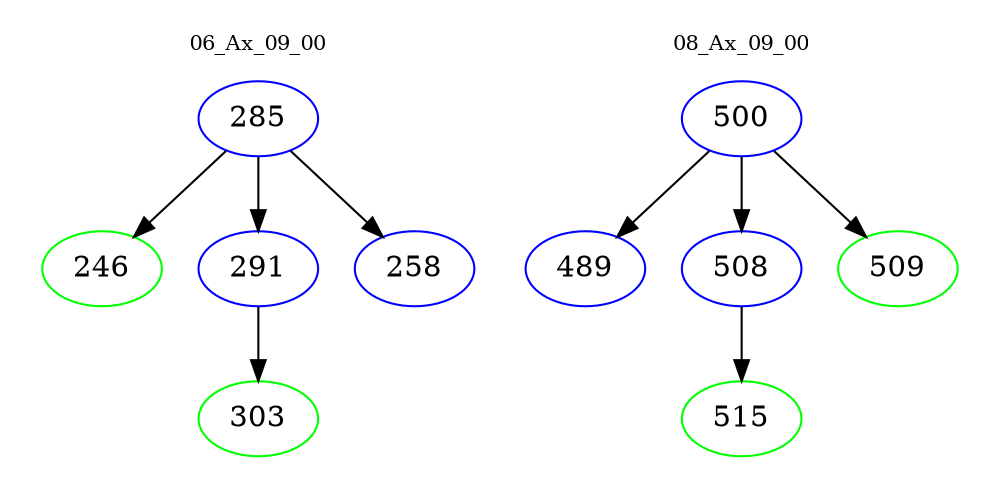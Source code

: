 digraph{
subgraph cluster_0 {
color = white
label = "06_Ax_09_00";
fontsize=10;
T0_285 [label="285", color="blue"]
T0_285 -> T0_246 [color="black"]
T0_246 [label="246", color="green"]
T0_285 -> T0_291 [color="black"]
T0_291 [label="291", color="blue"]
T0_291 -> T0_303 [color="black"]
T0_303 [label="303", color="green"]
T0_285 -> T0_258 [color="black"]
T0_258 [label="258", color="blue"]
}
subgraph cluster_1 {
color = white
label = "08_Ax_09_00";
fontsize=10;
T1_500 [label="500", color="blue"]
T1_500 -> T1_489 [color="black"]
T1_489 [label="489", color="blue"]
T1_500 -> T1_508 [color="black"]
T1_508 [label="508", color="blue"]
T1_508 -> T1_515 [color="black"]
T1_515 [label="515", color="green"]
T1_500 -> T1_509 [color="black"]
T1_509 [label="509", color="green"]
}
}
